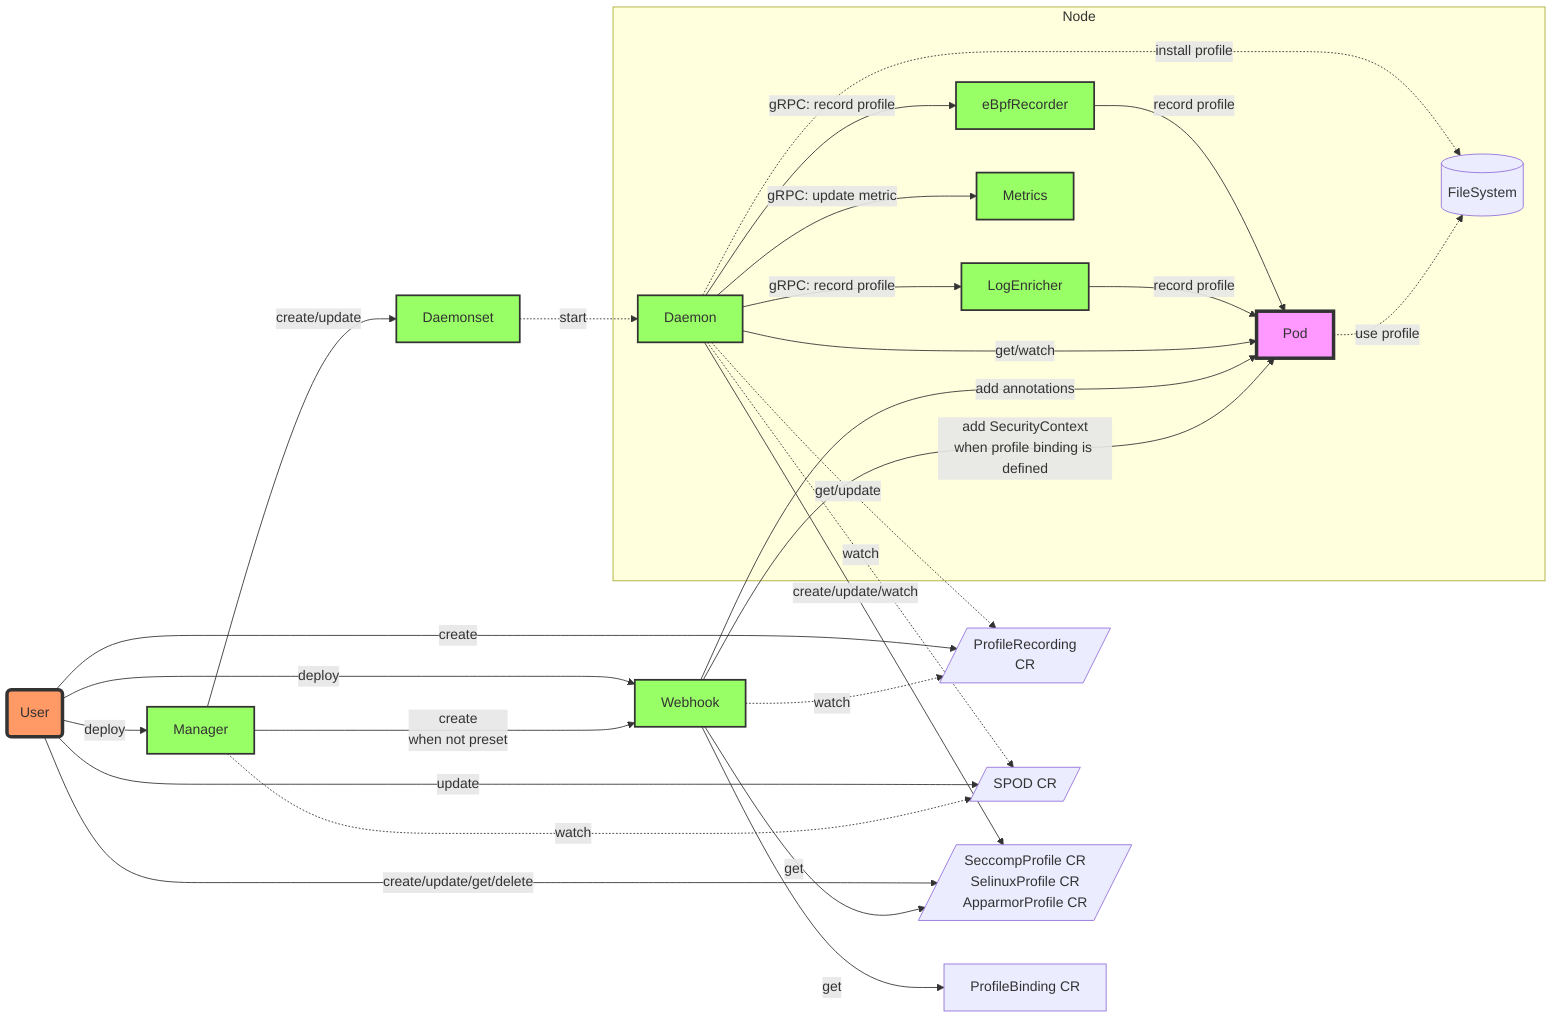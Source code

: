 flowchart LR
    U(User)
    subgraph Node
        FS1[(FileSystem)]
        P1[Pod]
        D1[Daemon]
        R1[eBpfRecorder]
        E1[LogEnricher]
        M1[Metrics]

        D1 -.->|install profile|FS1
        P1 -.-> |use profile|FS1
        D1 --> |gRPC: record profile| R1
        D1 --> |gRPC: record profile| E1
        D1 --> |gRPC: update metric| M1
        R1 --> |record profile| P1
        E1 --> |record profile| P1
        D1 -->|get/watch| P1
    end
    
    Recording[/ProfileRecording<br> CR/]
    Config[/SPOD CR/]
    Profile[/SeccompProfile CR<br>SelinuxProfile CR <br> ApparmorProfile CR/]
    Binding[ProfileBinding CR]
    W[Webhook]
    M[Manager]
    D[Daemonset]

    U -->|deploy|M
    U -->|deploy|W
    U -->|update|Config
    U -->|create|Recording
    U -->|create/update/get/delete|Profile

    W -.->|watch| Recording
    W -->|add annotations| P1

    M -.->|watch|Config
    M -->|create/update|D
    M -->|create<br>when not preset|W

    D -.->|start|D1
    D1 -.->|watch|Config
    D1-.->|get/update|Recording
    D1 -->|create/update/watch|Profile

    W-->|get|Binding
    W-->|get|Profile
    W-->|add SecurityContext<br>when profile binding is defined|P1

  classDef green fill:#9f6,stroke:#333,stroke-width:2px;
  classDef orange fill:#f96,stroke:#333,stroke-width:4px;
  classDef purple fill:#f9f,stroke:#333,stroke-width:4px
  class W,M,D,D1,D2,R1,R2,E1,M1 green
  class U orange
  class P1,P2 purple